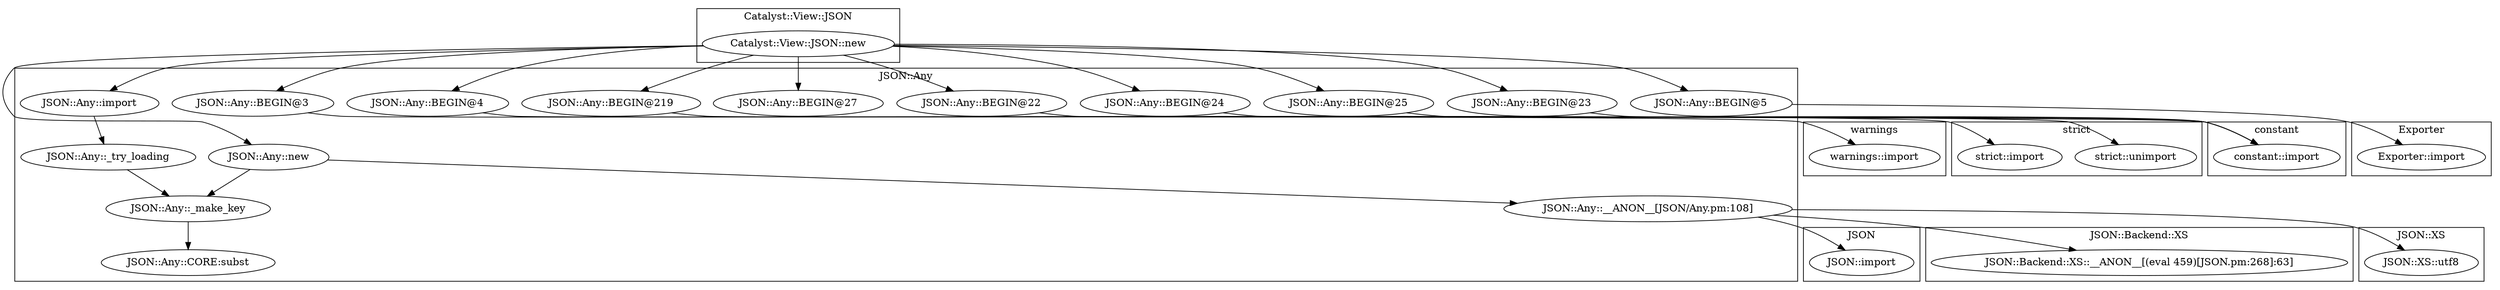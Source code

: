 digraph {
graph [overlap=false]
subgraph cluster_constant {
	label="constant";
	"constant::import";
}
subgraph cluster_Catalyst_View_JSON {
	label="Catalyst::View::JSON";
	"Catalyst::View::JSON::new";
}
subgraph cluster_warnings {
	label="warnings";
	"warnings::import";
}
subgraph cluster_JSON {
	label="JSON";
	"JSON::import";
}
subgraph cluster_Exporter {
	label="Exporter";
	"Exporter::import";
}
subgraph cluster_JSON_Any {
	label="JSON::Any";
	"JSON::Any::BEGIN@3";
	"JSON::Any::__ANON__[JSON/Any.pm:108]";
	"JSON::Any::new";
	"JSON::Any::BEGIN@4";
	"JSON::Any::BEGIN@25";
	"JSON::Any::BEGIN@24";
	"JSON::Any::import";
	"JSON::Any::_try_loading";
	"JSON::Any::BEGIN@27";
	"JSON::Any::BEGIN@23";
	"JSON::Any::BEGIN@219";
	"JSON::Any::CORE:subst";
	"JSON::Any::BEGIN@5";
	"JSON::Any::BEGIN@22";
	"JSON::Any::_make_key";
}
subgraph cluster_JSON_Backend_XS {
	label="JSON::Backend::XS";
	"JSON::Backend::XS::__ANON__[(eval 459)[JSON.pm:268]:63]";
}
subgraph cluster_JSON_XS {
	label="JSON::XS";
	"JSON::XS::utf8";
}
subgraph cluster_strict {
	label="strict";
	"strict::unimport";
	"strict::import";
}
"Catalyst::View::JSON::new" -> "JSON::Any::import";
"JSON::Any::__ANON__[JSON/Any.pm:108]" -> "JSON::XS::utf8";
"JSON::Any::new" -> "JSON::Any::_make_key";
"JSON::Any::_try_loading" -> "JSON::Any::_make_key";
"JSON::Any::__ANON__[JSON/Any.pm:108]" -> "JSON::Backend::XS::__ANON__[(eval 459)[JSON.pm:268]:63]";
"JSON::Any::import" -> "JSON::Any::_try_loading";
"Catalyst::View::JSON::new" -> "JSON::Any::BEGIN@24";
"Catalyst::View::JSON::new" -> "JSON::Any::BEGIN@4";
"JSON::Any::BEGIN@22" -> "constant::import";
"JSON::Any::BEGIN@24" -> "constant::import";
"JSON::Any::BEGIN@25" -> "constant::import";
"JSON::Any::BEGIN@23" -> "constant::import";
"JSON::Any::__ANON__[JSON/Any.pm:108]" -> "JSON::import";
"Catalyst::View::JSON::new" -> "JSON::Any::BEGIN@25";
"JSON::Any::BEGIN@4" -> "strict::import";
"JSON::Any::_make_key" -> "JSON::Any::CORE:subst";
"Catalyst::View::JSON::new" -> "JSON::Any::BEGIN@23";
"JSON::Any::BEGIN@5" -> "Exporter::import";
"JSON::Any::BEGIN@219" -> "strict::unimport";
"Catalyst::View::JSON::new" -> "JSON::Any::BEGIN@3";
"JSON::Any::BEGIN@3" -> "warnings::import";
"Catalyst::View::JSON::new" -> "JSON::Any::BEGIN@5";
"JSON::Any::new" -> "JSON::Any::__ANON__[JSON/Any.pm:108]";
"Catalyst::View::JSON::new" -> "JSON::Any::BEGIN@22";
"Catalyst::View::JSON::new" -> "JSON::Any::BEGIN@219";
"Catalyst::View::JSON::new" -> "JSON::Any::BEGIN@27";
"Catalyst::View::JSON::new" -> "JSON::Any::new";
}

